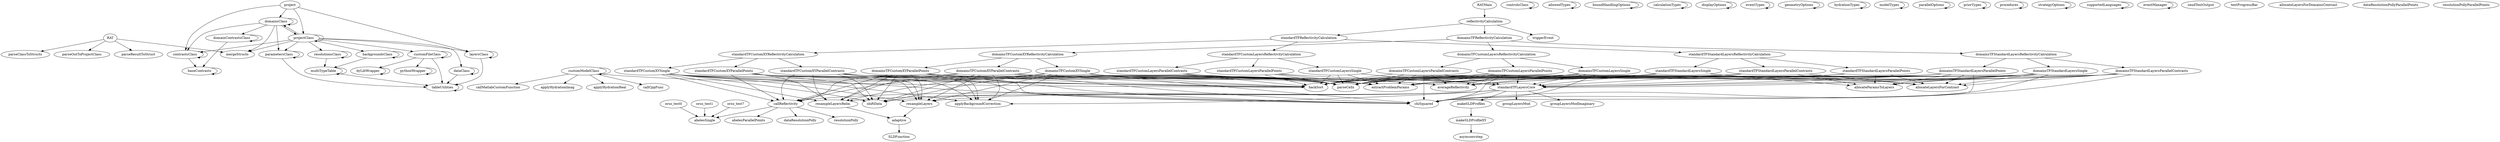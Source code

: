/* Created by mdot for Matlab */
digraph m2html {
  RAT -> parseClassToStructs;
  RAT -> parseOutToProjectClass;
  RAT -> parseResultToStruct;
  RAT -> mergeStructs;
  RATMain -> reflectivityCalculation;
  controlsClass -> controlsClass;
  allowedTypes -> allowedTypes;
  boundHandlingOptions -> boundHandlingOptions;
  calculationTypes -> calculationTypes;
  displayOptions -> displayOptions;
  eventTypes -> eventTypes;
  geometryOptions -> geometryOptions;
  hydrationTypes -> hydrationTypes;
  modelTypes -> modelTypes;
  parallelOptions -> parallelOptions;
  priorTypes -> priorTypes;
  procedures -> procedures;
  strategyOptions -> strategyOptions;
  supportedLanguages -> supportedLanguages;
  eventManager -> eventManager;
  project -> contrastsClass;
  project -> domainsClass;
  project -> layersClass;
  project -> projectClass;
  backgroundsClass -> backgroundsClass;
  backgroundsClass -> multiTypeTable;
  baseContrasts -> baseContrasts;
  contrastsClass -> baseContrasts;
  contrastsClass -> contrastsClass;
  customFileClass -> customFileClass;
  customFileClass -> dyLibWrapper;
  customFileClass -> pythonWrapper;
  customFileClass -> tableUtilities;
  dataClass -> dataClass;
  dataClass -> tableUtilities;
  domainContrastsClass -> baseContrasts;
  domainContrastsClass -> domainContrastsClass;
  domainsClass -> contrastsClass;
  domainsClass -> domainContrastsClass;
  domainsClass -> domainsClass;
  domainsClass -> mergeStructs;
  domainsClass -> parametersClass;
  domainsClass -> projectClass;
  dyLibWrapper -> dyLibWrapper;
  layersClass -> layersClass;
  layersClass -> tableUtilities;
  multiTypeTable -> multiTypeTable;
  multiTypeTable -> tableUtilities;
  parametersClass -> parametersClass;
  parametersClass -> tableUtilities;
  projectClass -> backgroundsClass;
  projectClass -> contrastsClass;
  projectClass -> customFileClass;
  projectClass -> dataClass;
  projectClass -> domainsClass;
  projectClass -> layersClass;
  projectClass -> mergeStructs;
  projectClass -> parametersClass;
  projectClass -> projectClass;
  projectClass -> resolutionsClass;
  pythonWrapper -> pythonWrapper;
  resolutionsClass -> multiTypeTable;
  resolutionsClass -> resolutionsClass;
  tableUtilities -> tableUtilities;
  callReflectivity -> abelesParallelPoints;
  callReflectivity -> abelesSingle;
  callReflectivity -> dataResolutionPolly;
  callReflectivity -> resolutionPolly;
  customModelClass -> backSort;
  customModelClass -> callCppFunc;
  customModelClass -> callMatlabCustomFunction;
  customModelClass -> applyHydrationImag;
  customModelClass -> applyHydrationReal;
  customModelClass -> customModelClass;
  makeSLDProfileXY -> asymconvstep;
  makeSLDProfiles -> makeSLDProfileXY;
  orso_test0 -> abelesSingle;
  orso_test1 -> abelesSingle;
  orso_test7 -> abelesSingle;
  adaptive -> SLDFunction;
  resampleLayers -> adaptive;
  resampleLayersReIm -> adaptive;
  domainsTFCustomLayersParallelContrasts -> extractProblemParams;
  domainsTFCustomLayersParallelContrasts -> parseCells;
  domainsTFCustomLayersParallelContrasts -> backSort;
  domainsTFCustomLayersParallelContrasts -> chiSquared;
  domainsTFCustomLayersParallelContrasts -> averageReflectivity;
  domainsTFCustomLayersParallelContrasts -> standardTFLayersCore;
  domainsTFCustomLayersParallelPoints -> extractProblemParams;
  domainsTFCustomLayersParallelPoints -> parseCells;
  domainsTFCustomLayersParallelPoints -> backSort;
  domainsTFCustomLayersParallelPoints -> chiSquared;
  domainsTFCustomLayersParallelPoints -> averageReflectivity;
  domainsTFCustomLayersParallelPoints -> standardTFLayersCore;
  domainsTFCustomLayersSingle -> extractProblemParams;
  domainsTFCustomLayersSingle -> parseCells;
  domainsTFCustomLayersSingle -> backSort;
  domainsTFCustomLayersSingle -> chiSquared;
  domainsTFCustomLayersSingle -> averageReflectivity;
  domainsTFCustomLayersSingle -> standardTFLayersCore;
  domainsTFCustomXYParallelContrasts -> extractProblemParams;
  domainsTFCustomXYParallelContrasts -> parseCells;
  domainsTFCustomXYParallelContrasts -> backSort;
  domainsTFCustomXYParallelContrasts -> applyBackgroundCorrection;
  domainsTFCustomXYParallelContrasts -> callReflectivity;
  domainsTFCustomXYParallelContrasts -> chiSquared;
  domainsTFCustomXYParallelContrasts -> resampleLayers;
  domainsTFCustomXYParallelContrasts -> resampleLayersReIm;
  domainsTFCustomXYParallelContrasts -> shiftData;
  domainsTFCustomXYParallelContrasts -> averageReflectivity;
  domainsTFCustomXYParallelPoints -> extractProblemParams;
  domainsTFCustomXYParallelPoints -> parseCells;
  domainsTFCustomXYParallelPoints -> backSort;
  domainsTFCustomXYParallelPoints -> applyBackgroundCorrection;
  domainsTFCustomXYParallelPoints -> callReflectivity;
  domainsTFCustomXYParallelPoints -> chiSquared;
  domainsTFCustomXYParallelPoints -> resampleLayers;
  domainsTFCustomXYParallelPoints -> resampleLayersReIm;
  domainsTFCustomXYParallelPoints -> shiftData;
  domainsTFCustomXYParallelPoints -> averageReflectivity;
  domainsTFCustomXYSingle -> extractProblemParams;
  domainsTFCustomXYSingle -> parseCells;
  domainsTFCustomXYSingle -> backSort;
  domainsTFCustomXYSingle -> applyBackgroundCorrection;
  domainsTFCustomXYSingle -> callReflectivity;
  domainsTFCustomXYSingle -> chiSquared;
  domainsTFCustomXYSingle -> resampleLayers;
  domainsTFCustomXYSingle -> resampleLayersReIm;
  domainsTFCustomXYSingle -> shiftData;
  domainsTFCustomXYSingle -> averageReflectivity;
  domainsTFCustomLayersReflectivityCalculation -> domainsTFCustomLayersParallelContrasts;
  domainsTFCustomLayersReflectivityCalculation -> domainsTFCustomLayersParallelPoints;
  domainsTFCustomLayersReflectivityCalculation -> domainsTFCustomLayersSingle;
  domainsTFCustomXYReflectivityCalculation -> domainsTFCustomXYParallelContrasts;
  domainsTFCustomXYReflectivityCalculation -> domainsTFCustomXYParallelPoints;
  domainsTFCustomXYReflectivityCalculation -> domainsTFCustomXYSingle;
  domainsTFReflectivityCalculation -> domainsTFCustomLayersReflectivityCalculation;
  domainsTFReflectivityCalculation -> domainsTFCustomXYReflectivityCalculation;
  domainsTFReflectivityCalculation -> domainsTFStandardLayersReflectivityCalculation;
  domainsTFStandardLayersReflectivityCalculation -> domainsTFStandardLayersParallelContrasts;
  domainsTFStandardLayersReflectivityCalculation -> domainsTFStandardLayersParallelPoints;
  domainsTFStandardLayersReflectivityCalculation -> domainsTFStandardLayersSingle;
  domainsTFStandardLayersParallelContrasts -> extractProblemParams;
  domainsTFStandardLayersParallelContrasts -> parseCells;
  domainsTFStandardLayersParallelContrasts -> backSort;
  domainsTFStandardLayersParallelContrasts -> chiSquared;
  domainsTFStandardLayersParallelContrasts -> allocateLayersForContrast;
  domainsTFStandardLayersParallelContrasts -> allocateParamsToLayers;
  domainsTFStandardLayersParallelContrasts -> averageReflectivity;
  domainsTFStandardLayersParallelContrasts -> standardTFLayersCore;
  domainsTFStandardLayersParallelPoints -> extractProblemParams;
  domainsTFStandardLayersParallelPoints -> parseCells;
  domainsTFStandardLayersParallelPoints -> backSort;
  domainsTFStandardLayersParallelPoints -> chiSquared;
  domainsTFStandardLayersParallelPoints -> allocateLayersForContrast;
  domainsTFStandardLayersParallelPoints -> allocateParamsToLayers;
  domainsTFStandardLayersParallelPoints -> averageReflectivity;
  domainsTFStandardLayersParallelPoints -> standardTFLayersCore;
  domainsTFStandardLayersSingle -> extractProblemParams;
  domainsTFStandardLayersSingle -> parseCells;
  domainsTFStandardLayersSingle -> backSort;
  domainsTFStandardLayersSingle -> chiSquared;
  domainsTFStandardLayersSingle -> allocateLayersForContrast;
  domainsTFStandardLayersSingle -> allocateParamsToLayers;
  domainsTFStandardLayersSingle -> averageReflectivity;
  domainsTFStandardLayersSingle -> standardTFLayersCore;
  reflectivityCalculation -> triggerEvent;
  reflectivityCalculation -> domainsTFReflectivityCalculation;
  reflectivityCalculation -> standardTFReflectivityCalculation;
  standardTFCustomLayersParallelContrasts -> extractProblemParams;
  standardTFCustomLayersParallelContrasts -> parseCells;
  standardTFCustomLayersParallelContrasts -> backSort;
  standardTFCustomLayersParallelContrasts -> standardTFLayersCore;
  standardTFCustomLayersParallelPoints -> extractProblemParams;
  standardTFCustomLayersParallelPoints -> parseCells;
  standardTFCustomLayersParallelPoints -> backSort;
  standardTFCustomLayersParallelPoints -> standardTFLayersCore;
  standardTFCustomLayersSingle -> extractProblemParams;
  standardTFCustomLayersSingle -> parseCells;
  standardTFCustomLayersSingle -> backSort;
  standardTFCustomLayersSingle -> standardTFLayersCore;
  standardTFCustomXYParallelContrasts -> extractProblemParams;
  standardTFCustomXYParallelContrasts -> parseCells;
  standardTFCustomXYParallelContrasts -> backSort;
  standardTFCustomXYParallelContrasts -> applyBackgroundCorrection;
  standardTFCustomXYParallelContrasts -> callReflectivity;
  standardTFCustomXYParallelContrasts -> chiSquared;
  standardTFCustomXYParallelContrasts -> resampleLayers;
  standardTFCustomXYParallelContrasts -> resampleLayersReIm;
  standardTFCustomXYParallelContrasts -> shiftData;
  standardTFCustomXYParallelPoints -> extractProblemParams;
  standardTFCustomXYParallelPoints -> parseCells;
  standardTFCustomXYParallelPoints -> backSort;
  standardTFCustomXYParallelPoints -> applyBackgroundCorrection;
  standardTFCustomXYParallelPoints -> callReflectivity;
  standardTFCustomXYParallelPoints -> chiSquared;
  standardTFCustomXYParallelPoints -> resampleLayers;
  standardTFCustomXYParallelPoints -> resampleLayersReIm;
  standardTFCustomXYParallelPoints -> shiftData;
  standardTFCustomXYSingle -> extractProblemParams;
  standardTFCustomXYSingle -> parseCells;
  standardTFCustomXYSingle -> backSort;
  standardTFCustomXYSingle -> applyBackgroundCorrection;
  standardTFCustomXYSingle -> callReflectivity;
  standardTFCustomXYSingle -> chiSquared;
  standardTFCustomXYSingle -> resampleLayers;
  standardTFCustomXYSingle -> resampleLayersReIm;
  standardTFCustomXYSingle -> shiftData;
  standardTFStandardLayersParallelContrasts -> extractProblemParams;
  standardTFStandardLayersParallelContrasts -> parseCells;
  standardTFStandardLayersParallelContrasts -> backSort;
  standardTFStandardLayersParallelContrasts -> allocateLayersForContrast;
  standardTFStandardLayersParallelContrasts -> allocateParamsToLayers;
  standardTFStandardLayersParallelContrasts -> standardTFLayersCore;
  standardTFStandardLayersParallelPoints -> extractProblemParams;
  standardTFStandardLayersParallelPoints -> parseCells;
  standardTFStandardLayersParallelPoints -> backSort;
  standardTFStandardLayersParallelPoints -> allocateLayersForContrast;
  standardTFStandardLayersParallelPoints -> allocateParamsToLayers;
  standardTFStandardLayersParallelPoints -> standardTFLayersCore;
  standardTFStandardLayersSingle -> extractProblemParams;
  standardTFStandardLayersSingle -> parseCells;
  standardTFStandardLayersSingle -> backSort;
  standardTFStandardLayersSingle -> allocateLayersForContrast;
  standardTFStandardLayersSingle -> allocateParamsToLayers;
  standardTFStandardLayersSingle -> standardTFLayersCore;
  standardTFCustomLayersReflectivityCalculation -> standardTFCustomLayersParallelContrasts;
  standardTFCustomLayersReflectivityCalculation -> standardTFCustomLayersParallelPoints;
  standardTFCustomLayersReflectivityCalculation -> standardTFCustomLayersSingle;
  standardTFCustomXYReflectivityCalculation -> standardTFCustomXYParallelContrasts;
  standardTFCustomXYReflectivityCalculation -> standardTFCustomXYParallelPoints;
  standardTFCustomXYReflectivityCalculation -> standardTFCustomXYSingle;
  standardTFLayersCore -> applyBackgroundCorrection;
  standardTFLayersCore -> callReflectivity;
  standardTFLayersCore -> chiSquared;
  standardTFLayersCore -> groupLayersMod;
  standardTFLayersCore -> groupLayersModImaginary;
  standardTFLayersCore -> makeSLDProfiles;
  standardTFLayersCore -> resampleLayers;
  standardTFLayersCore -> resampleLayersReIm;
  standardTFLayersCore -> shiftData;
  standardTFReflectivityCalculation -> standardTFCustomLayersReflectivityCalculation;
  standardTFReflectivityCalculation -> standardTFCustomXYReflectivityCalculation;
  standardTFReflectivityCalculation -> standardTFStandardLayersReflectivityCalculation;
  standardTFStandardLayersReflectivityCalculation -> standardTFStandardLayersParallelContrasts;
  standardTFStandardLayersReflectivityCalculation -> standardTFStandardLayersParallelPoints;
  standardTFStandardLayersReflectivityCalculation -> standardTFStandardLayersSingle;

  RAT [URL="API/RAT.html"];
  RATMain [URL="API/RATMain.html"];
  controlsClass [URL="API/controlsClass/controlsClass.html"];
  allowedTypes [URL="API/enums/allowedTypes.html"];
  boundHandlingOptions [URL="API/enums/boundHandlingOptions.html"];
  calculationTypes [URL="API/enums/calculationTypes.html"];
  displayOptions [URL="API/enums/displayOptions.html"];
  eventTypes [URL="API/enums/eventTypes.html"];
  geometryOptions [URL="API/enums/geometryOptions.html"];
  hydrationTypes [URL="API/enums/hydrationTypes.html"];
  modelTypes [URL="API/enums/modelTypes.html"];
  parallelOptions [URL="API/enums/parallelOptions.html"];
  priorTypes [URL="API/enums/priorTypes.html"];
  procedures [URL="API/enums/procedures.html"];
  strategyOptions [URL="API/enums/strategyOptions.html"];
  supportedLanguages [URL="API/enums/supportedLanguages.html"];
  eventManager [URL="API/events/eventManager.html"];
  triggerEvent [URL="API/events/triggerEvent.html"];
  extractProblemParams [URL="API/extractProblemParams.html"];
  sendTextOutput [URL="API/outputFunction/sendTextOutput.html"];
  parseCells [URL="API/parseCells.html"];
  parseClassToStructs [URL="API/parseClassToStructs.html"];
  parseOutToProjectClass [URL="API/parseOutToProjectClass.html"];
  parseResultToStruct [URL="API/parseResultToStruct.html"];
  project [URL="API/project.html"];
  backgroundsClass [URL="API/projectClass/backgroundsClass.html"];
  baseContrasts [URL="API/projectClass/baseContrasts.html"];
  contrastsClass [URL="API/projectClass/contrastsClass.html"];
  customFileClass [URL="API/projectClass/customFileClass.html"];
  dataClass [URL="API/projectClass/dataClass.html"];
  domainContrastsClass [URL="API/projectClass/domainContrastsClass.html"];
  domainsClass [URL="API/projectClass/domainsClass.html"];
  dyLibWrapper [URL="API/projectClass/dyLibWrapper.html"];
  layersClass [URL="API/projectClass/layersClass.html"];
  mergeStructs [URL="API/projectClass/mergeStructs.html"];
  multiTypeTable [URL="API/projectClass/multiTypeTable.html"];
  parametersClass [URL="API/projectClass/parametersClass.html"];
  projectClass [URL="API/projectClass/projectClass.html"];
  pythonWrapper [URL="API/projectClass/pythonWrapper.html"];
  resolutionsClass [URL="API/projectClass/resolutionsClass.html"];
  tableUtilities [URL="API/projectClass/tableUtilities.html"];
  textProgressBar [URL="API/textProgressBar.html"];
  backSort [URL="targetFunctions/common/backSort/backSort.html"];
  callCppFunc [URL="targetFunctions/common/callCustomFunction/callCppFunction/callCppFunc.html"];
  callMatlabCustomFunction [URL="targetFunctions/common/callCustomFunction/callMatlabFunction/callMatlabCustomFunction.html"];
  applyBackgroundCorrection [URL="targetFunctions/common/callReflectivity/applyBackgroundCorrection.html"];
  callReflectivity [URL="targetFunctions/common/callReflectivity/callReflectivity.html"];
  chiSquared [URL="targetFunctions/common/costFunctions/chiSquared/chiSquared.html"];
  applyHydrationImag [URL="targetFunctions/common/customModelsClass/applyHydrationImag.html"];
  applyHydrationReal [URL="targetFunctions/common/customModelsClass/applyHydrationReal.html"];
  customModelClass [URL="targetFunctions/common/customModelsClass/customModelClass.html"];
  allocateLayersForContrast [URL="targetFunctions/common/groupLayers/allocateLayersForContrast.html"];
  allocateLayersForDomainsContrast [URL="targetFunctions/common/groupLayers/allocateLayersForDomainsContrast.html"];
  allocateParamsToLayers [URL="targetFunctions/common/groupLayers/allocateParamsToLayers.html"];
  groupLayersMod [URL="targetFunctions/common/groupLayers/groupLayersMod.html"];
  groupLayersModImaginary [URL="targetFunctions/common/groupLayers/groupLayersModImaginary.html"];
  asymconvstep [URL="targetFunctions/common/makeSLDProfiles/asymconvstep.html"];
  makeSLDProfileXY [URL="targetFunctions/common/makeSLDProfiles/makeSLDProfileXY.html"];
  makeSLDProfiles [URL="targetFunctions/common/makeSLDProfiles/makeSLDProfiles.html"];
  abelesParallelPoints [URL="targetFunctions/common/reflectivityCalculations/abeles/abelesParallelPoints.html"];
  abelesSingle [URL="targetFunctions/common/reflectivityCalculations/abeles/abelesSingle.html"];
  orso_test0 [URL="targetFunctions/common/reflectivityCalculations/abeles/orso_test0.html"];
  orso_test1 [URL="targetFunctions/common/reflectivityCalculations/abeles/orso_test1.html"];
  orso_test7 [URL="targetFunctions/common/reflectivityCalculations/abeles/orso_test7.html"];
  SLDFunction [URL="targetFunctions/common/resampleLayers/SLDFunction.html"];
  adaptive [URL="targetFunctions/common/resampleLayers/adaptive.html"];
  resampleLayers [URL="targetFunctions/common/resampleLayers/resampleLayers.html"];
  resampleLayersReIm [URL="targetFunctions/common/resampleLayers/resampleLayersReIm.html"];
  dataResolutionPolly [URL="targetFunctions/common/resolutionFunctions/simpleGaussian/dataResolutionPolly.html"];
  dataResolutionPollyParallelPoints [URL="targetFunctions/common/resolutionFunctions/simpleGaussian/dataResolutionPollyParallelPoints.html"];
  resolutionPolly [URL="targetFunctions/common/resolutionFunctions/simpleGaussian/resolutionPolly.html"];
  resolutionPollyParallelPoints [URL="targetFunctions/common/resolutionFunctions/simpleGaussian/resolutionPollyParallelPoints.html"];
  shiftData [URL="targetFunctions/common/shiftData/shiftData.html"];
  averageReflectivity [URL="targetFunctions/domainsTF/averageReflectivity.html"];
  domainsTFCustomLayersParallelContrasts [URL="targetFunctions/domainsTF/customLayers/domainsTFCustomLayersParallelContrasts.html"];
  domainsTFCustomLayersParallelPoints [URL="targetFunctions/domainsTF/customLayers/domainsTFCustomLayersParallelPoints.html"];
  domainsTFCustomLayersSingle [URL="targetFunctions/domainsTF/customLayers/domainsTFCustomLayersSingle.html"];
  domainsTFCustomXYParallelContrasts [URL="targetFunctions/domainsTF/customXY/domainsTFCustomXYParallelContrasts.html"];
  domainsTFCustomXYParallelPoints [URL="targetFunctions/domainsTF/customXY/domainsTFCustomXYParallelPoints.html"];
  domainsTFCustomXYSingle [URL="targetFunctions/domainsTF/customXY/domainsTFCustomXYSingle.html"];
  domainsTFCustomLayersReflectivityCalculation [URL="targetFunctions/domainsTF/domainsTFCustomLayersReflectivityCalculation.html"];
  domainsTFCustomXYReflectivityCalculation [URL="targetFunctions/domainsTF/domainsTFCustomXYReflectivityCalculation.html"];
  domainsTFReflectivityCalculation [URL="targetFunctions/domainsTF/domainsTFReflectivityCalculation.html"];
  domainsTFStandardLayersReflectivityCalculation [URL="targetFunctions/domainsTF/domainsTFStandardLayersReflectivityCalculation.html"];
  domainsTFStandardLayersParallelContrasts [URL="targetFunctions/domainsTF/standardLayers/domainsTFStandardLayersParallelContrasts.html"];
  domainsTFStandardLayersParallelPoints [URL="targetFunctions/domainsTF/standardLayers/domainsTFStandardLayersParallelPoints.html"];
  domainsTFStandardLayersSingle [URL="targetFunctions/domainsTF/standardLayers/domainsTFStandardLayersSingle.html"];
  reflectivityCalculation [URL="targetFunctions/reflectivityCalculation/reflectivityCalculation.html"];
  standardTFCustomLayersParallelContrasts [URL="targetFunctions/standardTF/customLayers/standardTFCustomLayersParallelContrasts.html"];
  standardTFCustomLayersParallelPoints [URL="targetFunctions/standardTF/customLayers/standardTFCustomLayersParallelPoints.html"];
  standardTFCustomLayersSingle [URL="targetFunctions/standardTF/customLayers/standardTFCustomLayersSingle.html"];
  standardTFCustomXYParallelContrasts [URL="targetFunctions/standardTF/customXY/standardTFCustomXYParallelContrasts.html"];
  standardTFCustomXYParallelPoints [URL="targetFunctions/standardTF/customXY/standardTFCustomXYParallelPoints.html"];
  standardTFCustomXYSingle [URL="targetFunctions/standardTF/customXY/standardTFCustomXYSingle.html"];
  standardTFStandardLayersParallelContrasts [URL="targetFunctions/standardTF/standardLayers/standardTFStandardLayersParallelContrasts.html"];
  standardTFStandardLayersParallelPoints [URL="targetFunctions/standardTF/standardLayers/standardTFStandardLayersParallelPoints.html"];
  standardTFStandardLayersSingle [URL="targetFunctions/standardTF/standardLayers/standardTFStandardLayersSingle.html"];
  standardTFCustomLayersReflectivityCalculation [URL="targetFunctions/standardTF/standardTFCustomLayersReflectivityCalculation.html"];
  standardTFCustomXYReflectivityCalculation [URL="targetFunctions/standardTF/standardTFCustomXYReflectivityCalculation.html"];
  standardTFLayersCore [URL="targetFunctions/standardTF/standardTFLayersCore.html"];
  standardTFReflectivityCalculation [URL="targetFunctions/standardTF/standardTFReflectivityCalculation.html"];
  standardTFStandardLayersReflectivityCalculation [URL="targetFunctions/standardTF/standardTFStandardLayersReflectivityCalculation.html"];
}